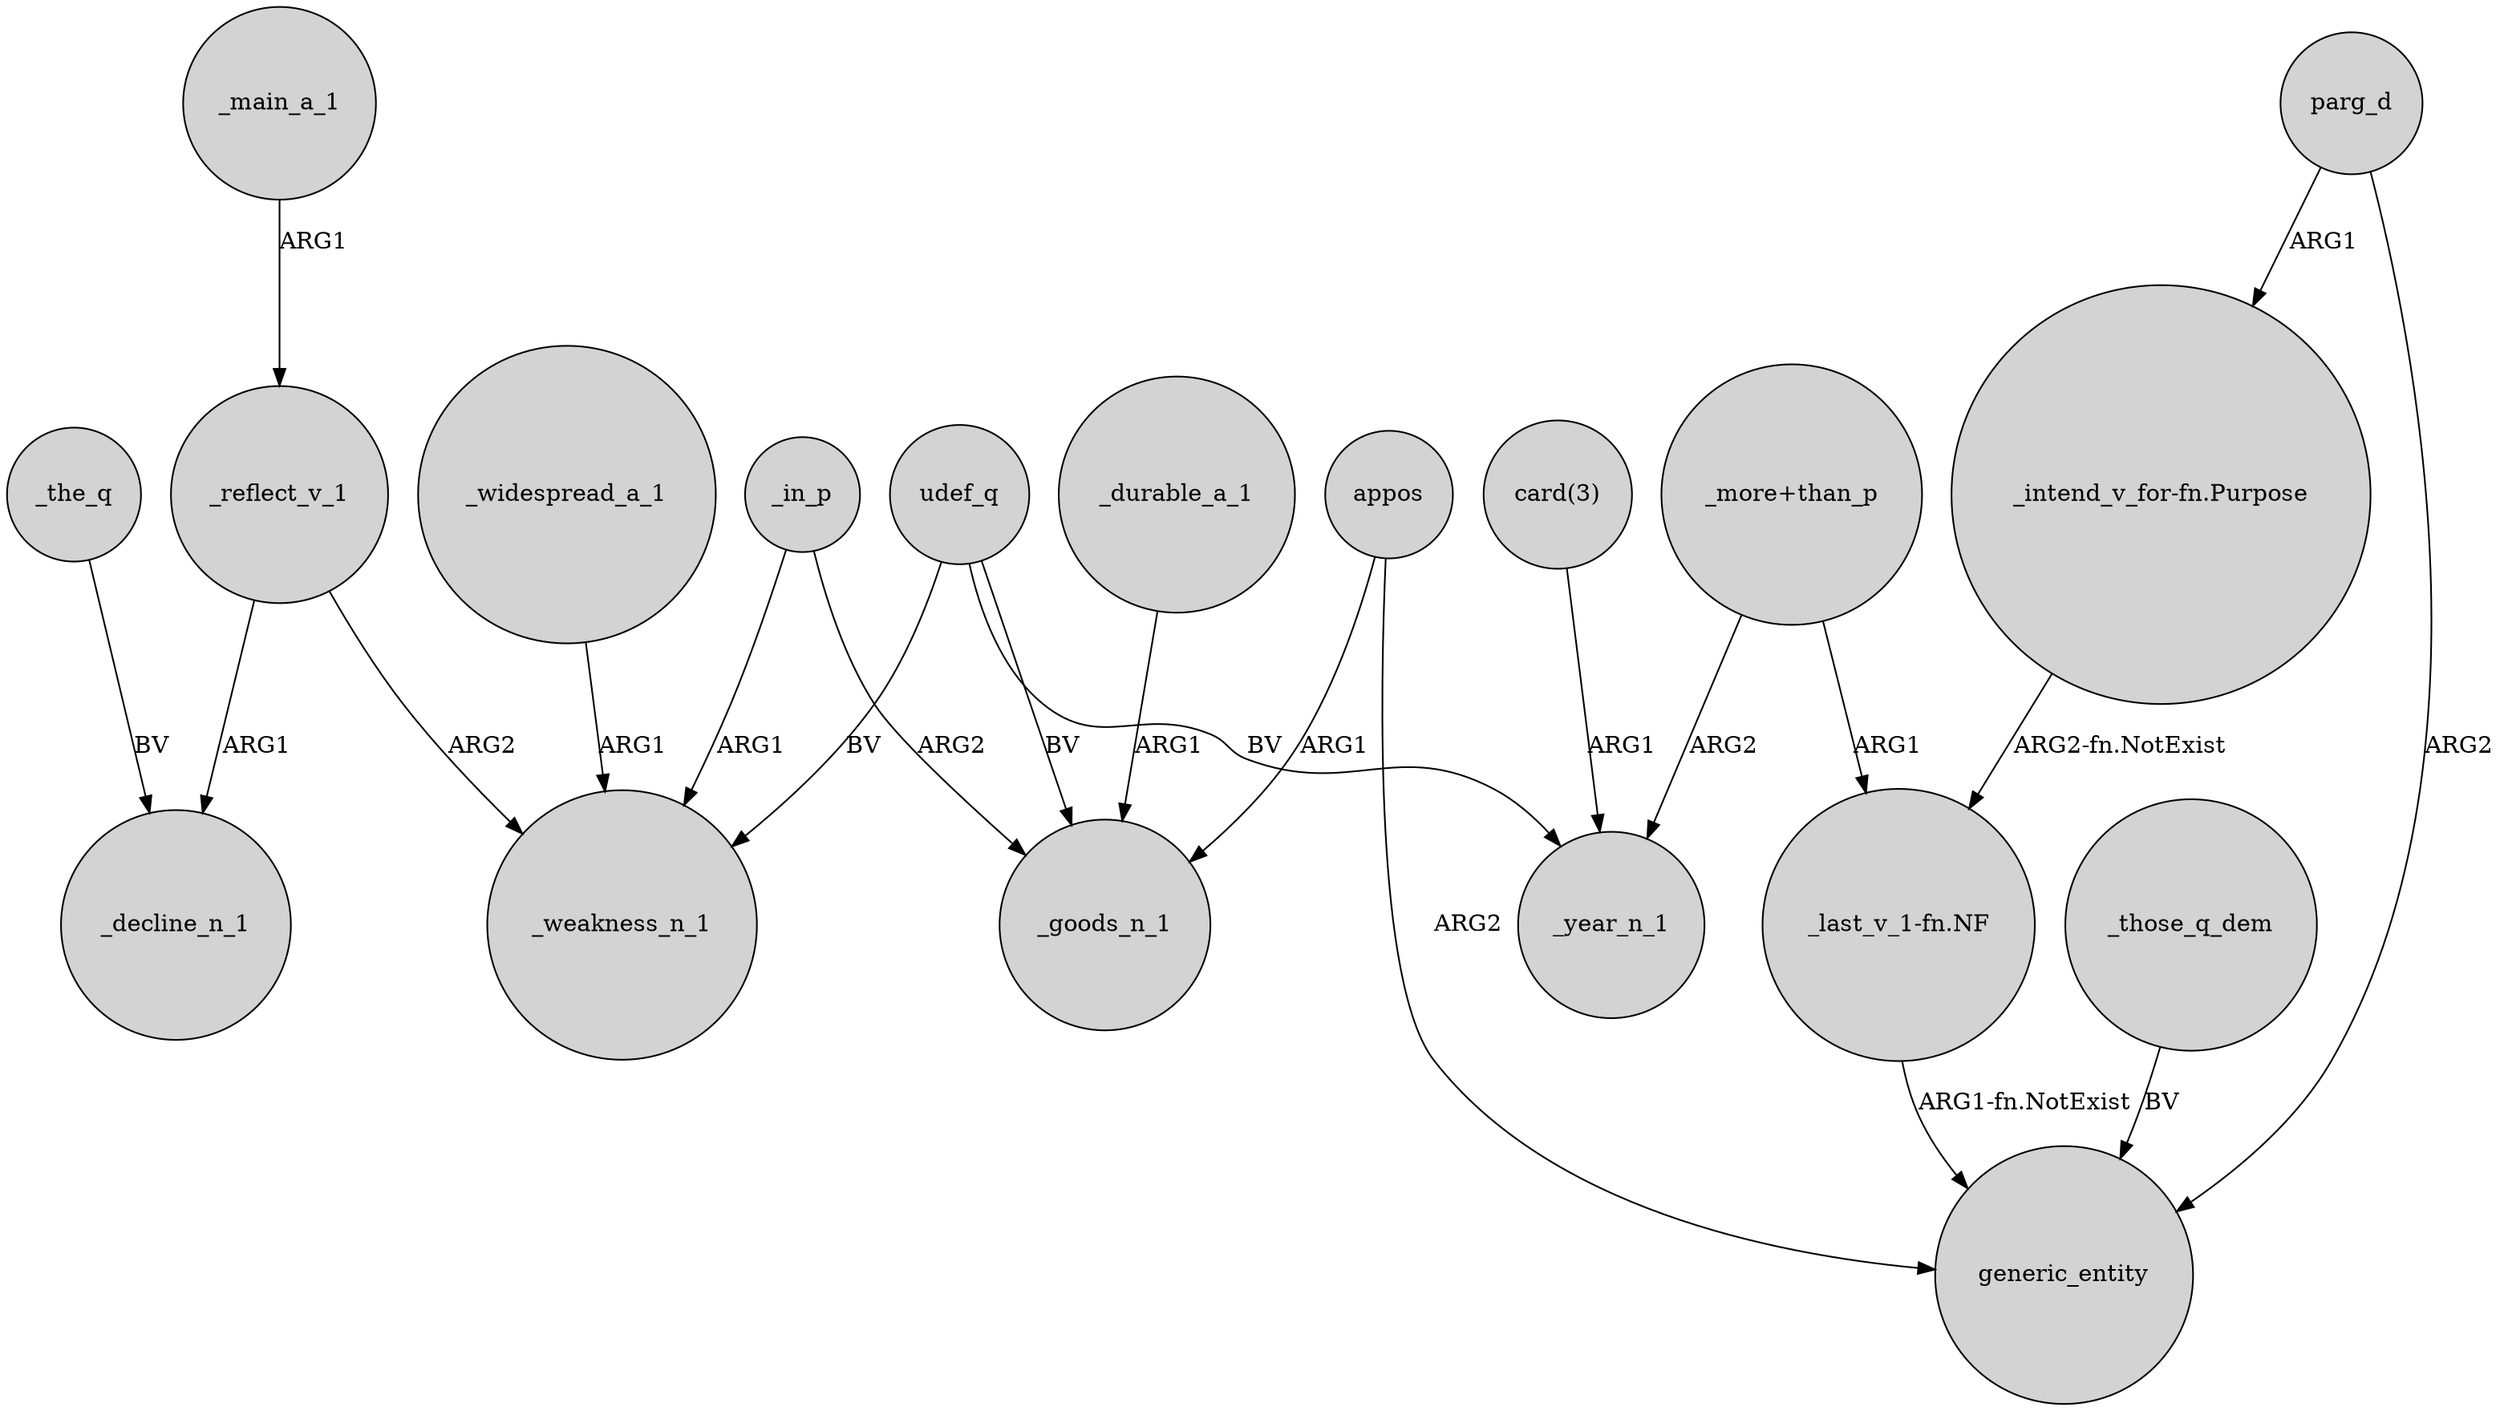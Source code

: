 digraph {
	node [shape=circle style=filled]
	_in_p -> _weakness_n_1 [label=ARG1]
	_reflect_v_1 -> _decline_n_1 [label=ARG1]
	"_more+than_p" -> _year_n_1 [label=ARG2]
	parg_d -> generic_entity [label=ARG2]
	_main_a_1 -> _reflect_v_1 [label=ARG1]
	appos -> generic_entity [label=ARG2]
	udef_q -> _weakness_n_1 [label=BV]
	_the_q -> _decline_n_1 [label=BV]
	_reflect_v_1 -> _weakness_n_1 [label=ARG2]
	appos -> _goods_n_1 [label=ARG1]
	_durable_a_1 -> _goods_n_1 [label=ARG1]
	_in_p -> _goods_n_1 [label=ARG2]
	parg_d -> "_intend_v_for-fn.Purpose" [label=ARG1]
	"_intend_v_for-fn.Purpose" -> "_last_v_1-fn.NF" [label="ARG2-fn.NotExist"]
	udef_q -> _goods_n_1 [label=BV]
	"card(3)" -> _year_n_1 [label=ARG1]
	_widespread_a_1 -> _weakness_n_1 [label=ARG1]
	udef_q -> _year_n_1 [label=BV]
	"_last_v_1-fn.NF" -> generic_entity [label="ARG1-fn.NotExist"]
	_those_q_dem -> generic_entity [label=BV]
	"_more+than_p" -> "_last_v_1-fn.NF" [label=ARG1]
}
